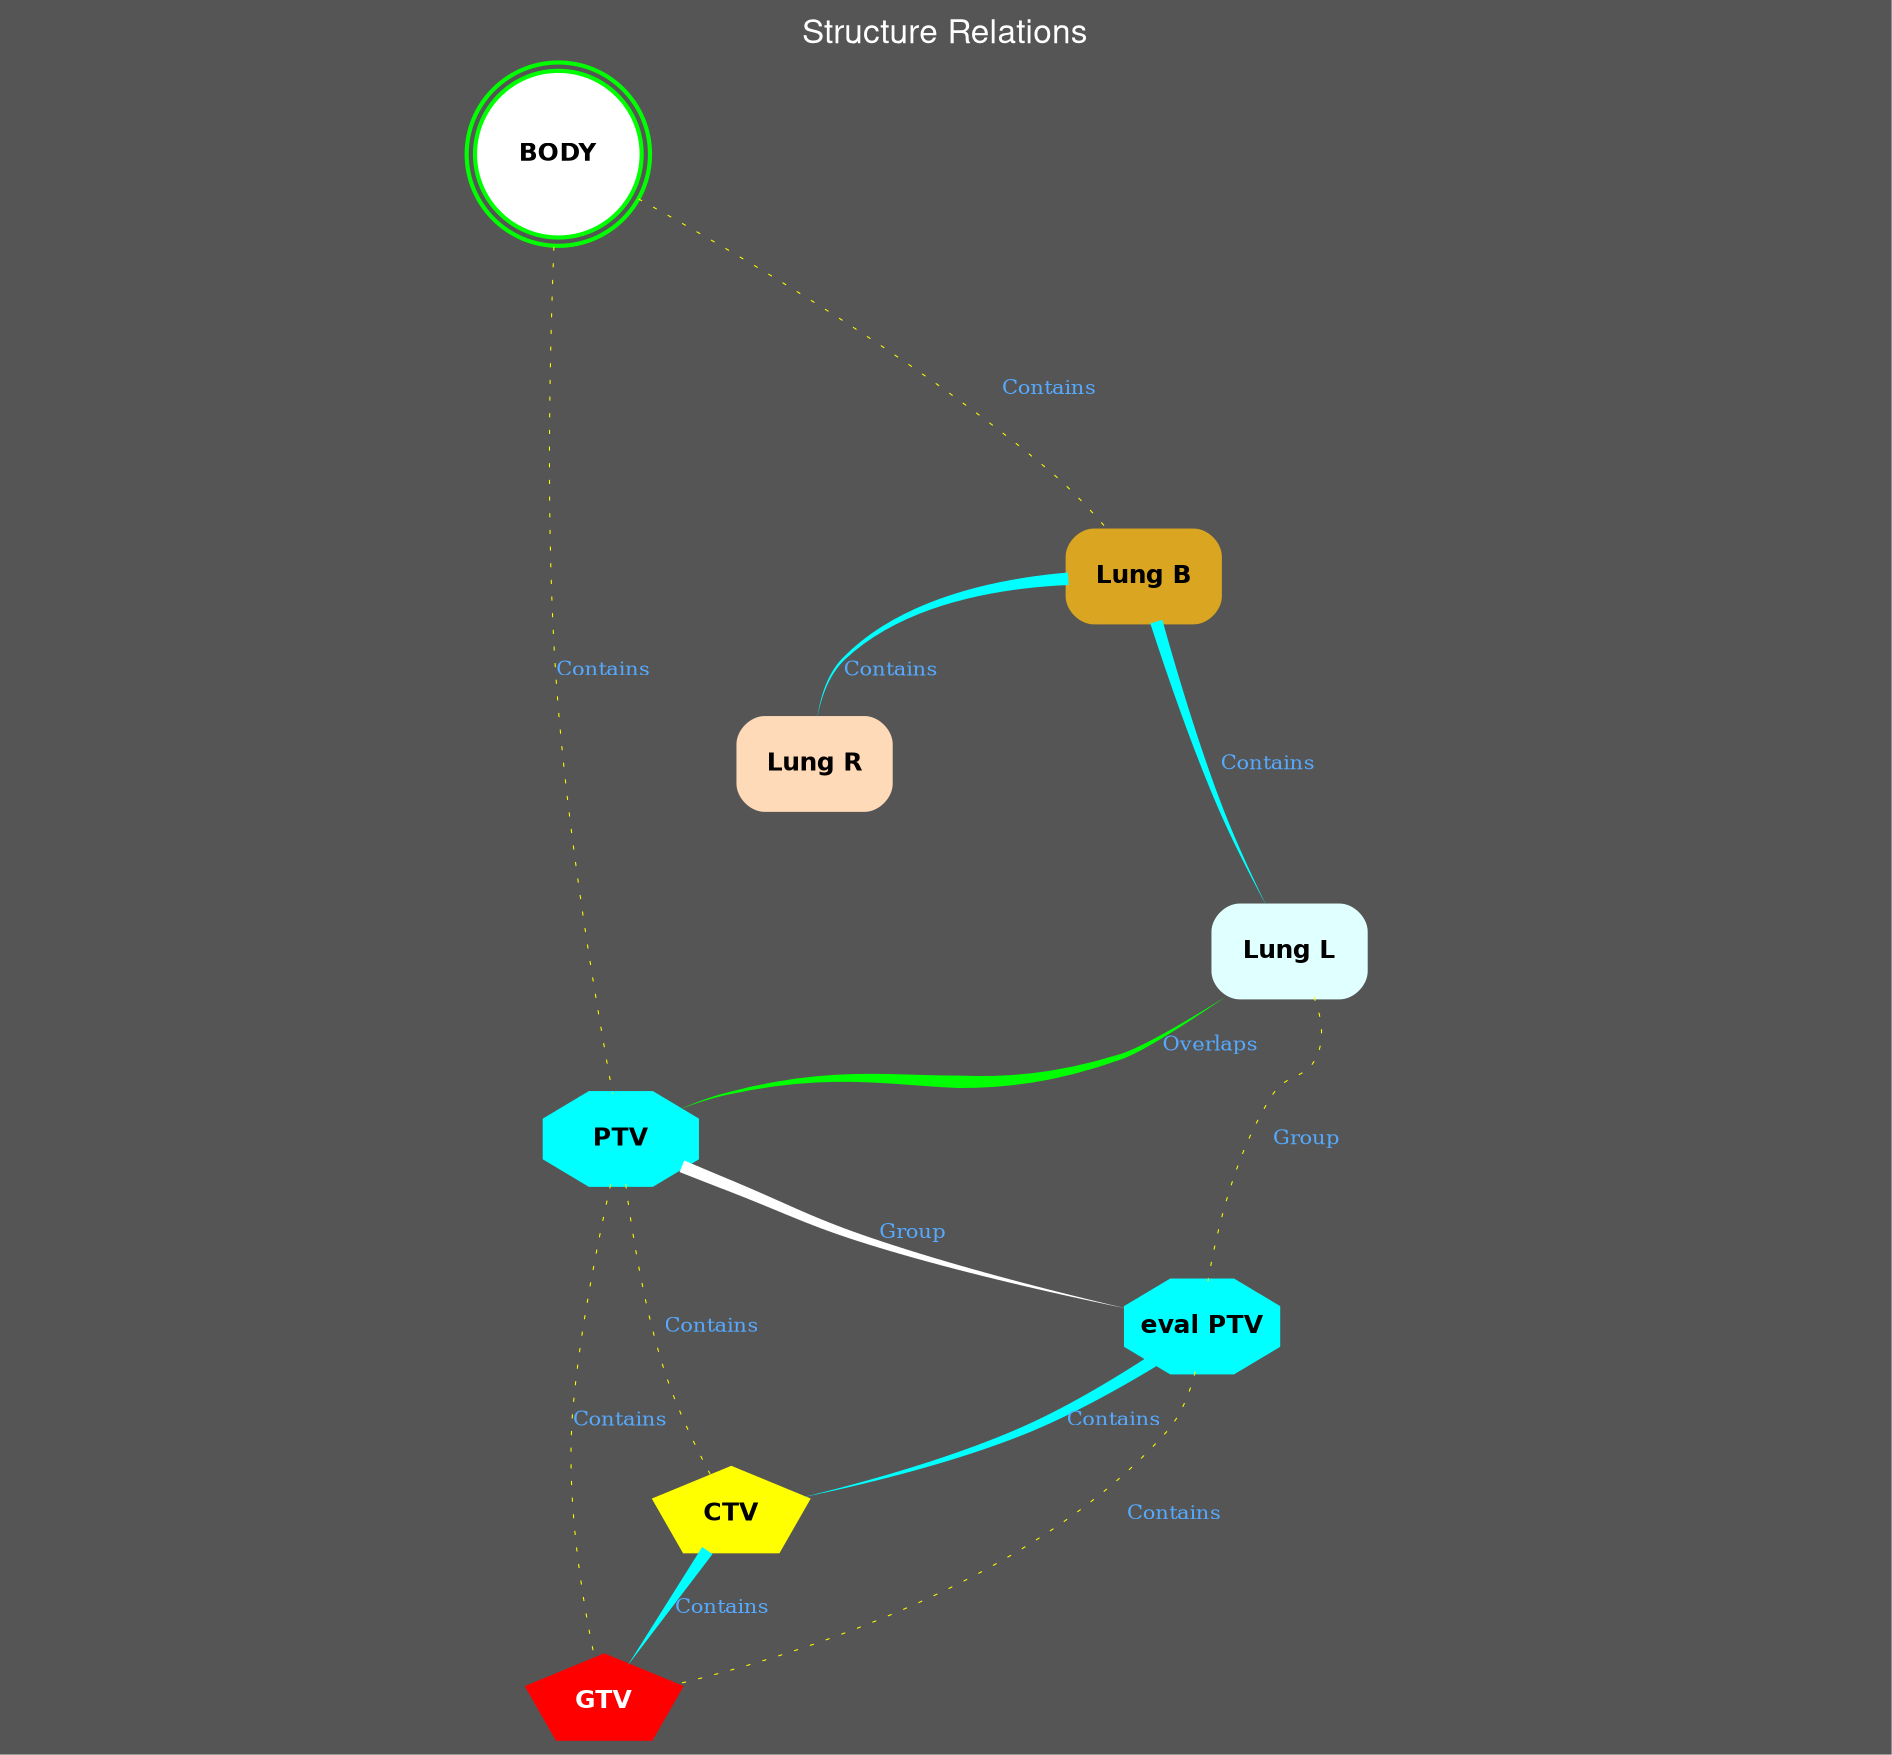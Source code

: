 strict graph "" {
	graph [bb="0,0,825,826.2",
		bgcolor="#555555",
		clusterrank=none,
		fontcolor=white,
		fontname="Helvetica,,Arial,sans-serif",
		fontsize=16,
		label="Structure Relations",
		labelloc=t,
		lheight=0.25,
		lp="412.5,813.2",
		lwidth=1.92
	];
	node [fixedsize=shape,
		fontcolor=black,
		fontname="Helvetica-Bold",
		fontsize=12,
		height=0.6,
		label="\N",
		labelloc=c,
		nojustify=True,
		penwidth=3,
		style=filled,
		width=1
	];
	edge [arrowhead=none,
		arrowtail=none,
		color="#e27dd6ff",
		fontcolor="#55AAFF",
		fontsize=10,
		labelfloat=False,
		labelfontname=Cambria,
		penwidth=3,
		style=solid
	];
	subgraph External {
		graph [cluster=True];
		1	[color="#00ff00",
			fillcolor=white,
			fontcolor="#000000",
			height=1.1111,
			label=BODY,
			penwidth=2,
			pos="583,760.2",
			shape=doublecircle,
			tooltip="ID: BODYROI: 1DICOM Type EXTERNALCode: BODYLabel: BodyScheme: 99VMS_STRUCTCODEVolume: 28951.626 ccLength: 33.8 cmRange: (\\
10.6cm, -23.2cm)",
			width=1.1111];
	}
	subgraph Target {
		graph [cluster=True];
		38	[color="#ff0000",
			fontcolor="#FFFFFF",
			height=0.59722,
			label=GTV,
			pos="333,21.5",
			shape=pentagon,
			tooltip="ID: GTVROI: 38DICOM Type GTVCode: GTVpLabel: Primary Gross Tumor VolumeScheme: 99VMS_STRUCTCODEVolume: 8.03 ccLength: 2.6 \\
cmRange: (-0.4cm, -3cm)"];
		24	[color="#ffff00",
			fontcolor="#000000",
			height=0.59722,
			label=CTV,
			pos="419,111.5",
			shape=pentagon,
			tooltip="ID: CTVROI: 24DICOM Type GTVCode: ITVLabel: Internal Target VolumeScheme: 99VMS_STRUCTCODEVolume: 34.45 ccLength: 3.6 cm\\
Range: (0cm, -3.6cm)"];
		30	[color="#00ffff",
			fontcolor="#000000",
			height=0.59722,
			label=PTV,
			pos="309,291.5",
			shape=octagon,
			tooltip="ID: PTVROI: 30DICOM Type PTVCode: PTVpLabel: Primary Planning Target VolumeScheme: 99VMS_STRUCTCODEVolume: 74.649 ccLength: \\
4.6 cmRange: (0.6cm, -4.0cm)"];
		41	[color="#00ffff",
			fontcolor="#000000",
			height=0.59722,
			label="eval PTV",
			pos="322,201.5",
			shape=octagon,
			tooltip="ID: eval PTVROI: 41DICOM Type PTVCode: PTVpLabel: Primary Planning Target VolumeScheme: 99VMS_STRUCTCODEVolume: 74.649 cc\\
Length: 4.6 cmRange: (0.6cm, -4.0cm)"];
	}
	subgraph Organ {
		graph [cluster=True];
		26	[color="#e0ffff",
			fontcolor="#000000",
			height=0.59722,
			label="Lung L",
			pos="443,381.5",
			shape=rectangle,
			style="rounded, filled",
			tooltip="ID: Lung LROI: 26DICOM Type ORGANCode: 7310Label: Left lungScheme: FMAVolume: 1776 ccLength: 24.2 cmRange: (5.8cm, -18.4cm)"];
		27	[color="#ffdab9",
			fontcolor="#000000",
			height=0.59722,
			label="Lung R",
			pos="498,471.5",
			shape=rectangle,
			style="rounded, filled",
			tooltip="ID: Lung RROI: 27DICOM Type ORGANCode: 7309Label: Right lungScheme: FMAVolume: 2556.676 ccLength: 23.8 cmRange: (6.6cm, \\
-17.2cm)"];
		25	[color="#daa520",
			fontcolor="#000000",
			height=0.59722,
			label="Lung B",
			pos="184,561.5",
			shape=rectangle,
			style="rounded, filled",
			tooltip="ID: Lung BROI: 25DICOM Type ORGANCode: 68877Label: Pair of lungsScheme: FMAVolume: 4332.676 ccLength: 25 cmRange: (6.6cm, \\
-18.4cm)"];
		2	[color="#f0fff0",
			fontcolor="#000000",
			label=Skin,
			pos="341,651.6",
			shape=point,
			style=invis,
			tooltip="ID: SkinROI: 2DICOM Type ORGANCode: 7163Label: SkinScheme: FMAVolume: 1726.808 ccLength: 33.8 cmRange: (10.6cm, -23.2cm)",
			width=0.6];
	}
	26 -- 38	[color=cyan,
		dir=forward,
		label=Contains,
		lp="552.5,201.5",
		penwidth=6,
		pos="479.29,368.62 491.58,362.66 503.96,354.07 511,342 568.38,243.57 526.39,185.33 464,90 441.72,55.963 396.58,38.168 365.57,29.569",
		style=invis];
	26 -- 24	[color=cyan,
		dir=forward,
		label=Contains,
		lp="455.5,246.5",
		penwidth=6,
		pos="442.56,359.94 441.6,323.54 438.75,245.45 431,180 429.03,163.33 425.59,144.55 422.89,131.04",
		style=invis];
	26 -- 30	[color=green,
		dir=both,
		label=Overlaps,
		lp="385.5,336.5",
		penwidth=6,
		pos="406.83,364.36 393.88,358.02 379.43,350.28 367,342 353.12,332.75 338.85,320.62 327.94,310.68",
		style=tapered];
	26 -- 41	[color=yellow,
		dir=forward,
		label=Group,
		lp="410.5,291.5",
		penwidth=0.5,
		pos="428.9,359.83 419.79,346.47 407.69,328.71 397,313 375.75,281.75 351.15,245.5 336.09,223.28",
		style=dotted];
	27 -- 26	[label=Disjoint,
		lp="476,426.5",
		pos="473.3,449.71 468.03,444.36 462.89,438.32 459,432 453.6,423.23 449.84,412.46 447.32,403.2",
		style=invis];
	27 -- 38	[label=Disjoint,
		lp="620,246.5",
		pos="520.71,449.69 526.28,444.16 532.06,438.04 537,432 586.68,371.31 621.83,347.02 607,270 585.28,157.22 556.24,115.25 455,61 426.71,\\
45.842 391.49,35.53 366.17,29.422",
		style=invis];
	27 -- 24	[label=Disjoint,
		lp="586,291.5",
		pos="510.59,449.72 539.28,399.45 602.97,268.84 549,180 528.07,145.55 483.22,127.89 452.1,119.42",
		style=invis];
	27 -- 30	[label=Disjoint,
		lp="381,381.5",
		pos="461.99,459.5 432.56,448.99 391.47,430.6 364,403 338.45,377.33 322.67,337.4 314.89,313.22",
		style=invis];
	27 -- 41	[label=Disjoint,
		lp="497,336.5",
		pos="499.12,449.9 499.67,427.21 498.57,389.97 488,360 472.01,314.66 462.35,303.64 428,270 404.62,247.1 372.24,227.86 349.44,215.86",
		style=invis];
	25 -- 26	[color=cyan,
		dir=forward,
		label=Contains,
		lp="369.5,471.5",
		penwidth=6,
		pos="217.74,539.71 238.73,526.61 266.17,509.17 290,493 334.6,462.73 385.06,425.74 415.43,403.16",
		style=tapered];
	25 -- 27	[color=cyan,
		dir=forward,
		label=Contains,
		lp="324.5,516.5",
		penwidth=6,
		pos="220.19,543.73 244.13,533.15 276.45,519.87 306,511 359.24,495.02 422.79,483.75 461.77,477.69",
		style=tapered];
	25 -- 38	[color=cyan,
		dir=forward,
		label=Contains,
		lp="64.5,291.5",
		penwidth=6,
		pos="147.74,553.73 106.86,543.76 46,520.81 46,472.5 46,472.5 46,472.5 46,110.5 46,58.319 221.61,33.927 298.1,25.778",
		style=invis];
	25 -- 24	[color=cyan,
		dir=forward,
		label=Contains,
		lp="113.5,336.5",
		penwidth=6,
		pos="166.03,539.95 133.53,500.21 70.509,409.76 95,331 134.28,204.7 212.95,208.64 332,151 352.66,140.99 376.54,130.5 394.04,123",
		style=invis];
	25 -- 30	[color=green,
		dir=both,
		label=Overlaps,
		lp="231.5,426.5",
		penwidth=6,
		pos="186.18,539.85 191.56,497.13 208.76,397.5 257,331 263.99,321.36 274.11,313.11 283.56,306.74",
		style=invis];
	25 -- 41	[color=cyan,
		dir=forward,
		label=Contains,
		lp="156.5,381.5",
		penwidth=6,
		pos="175.02,539.98 151.34,482.41 94.788,318.51 181,241 211.66,213.44 232.52,234.88 272,223 279.19,220.84 286.77,218.03 293.79,215.18",
		style=invis];
	2 -- 26	[label=Disjoint,
		lp="423,516.5",
		pos="351.05,632.3 364.25,607.74 387.55,562.53 403,522 418.71,480.8 431.63,430.74 438.24,403.19",
		style=invis];
	2 -- 27	[label=Disjoint,
		lp="473,561.5",
		pos="359,638.72 369.74,631.39 383.49,621.59 395,612 409.25,600.13 413.15,597.27 425,583 449.24,553.82 472.56,516.35 486.07,493.4",
		style=invis];
	2 -- 25	[label=Disjoint,
		lp="256,606.5",
		pos="320.04,645.15 298.66,639.04 265.03,627.86 239,612 225.95,604.04 213.14,592.79 203.18,583.02",
		style=invis];
	2 -- 38	[color=blue,
		dir=forward,
		label=Island,
		lp="12.5,336.5",
		pos="325.21,636.66 321.7,634.13 317.87,631.74 314,630 275.58,612.78 262.21,620.6 221,612 122.47,591.43 0,663.16 0,562.5 0,562.5 0,562.5 \\
0,110.5 0,49.133 214.06,29.601 298.93,24.269",
		style=invis];
	2 -- 24	[color=blue,
		dir=forward,
		label=Island,
		lp="637.5,381.5",
		pos="361.95,645.96 393.86,637.97 455.01,618.9 494,583 612.42,473.97 621.75,411.81 641,252 648.52,189.59 596.53,182.26 542,151 526.18,\\
141.93 480.64,128.8 449.64,120.46",
		style=invis];
	2 -- 30	[color=blue,
		dir=forward,
		label=Island,
		lp="273.5,471.5",
		pos="340.35,629.82 338.37,600.08 330.62,545.22 301,511 288.24,496.26 271.59,509.37 261,493 241.61,463.02 281.59,358 300.18,313.11",
		style=invis];
	2 -- 41	[color=blue,
		dir=forward,
		label=Island,
		lp="193.5,426.5",
		pos="334.25,630.67 323.99,602.22 302.5,549.19 273,511 265.49,501.27 261.33,501.01 252,493 220.43,465.91 198.36,469.81 181,432 161.09,\\
388.65 262.45,268.66 304.45,221.7",
		style=invis];
	1 -- 26	[color=cyan,
		dir=forward,
		label=Contains,
		lp="606.5,561.5",
		penwidth=6,
		pos="588.57,720.55 595.48,657.82 600.15,532.55 543,450 527.14,427.1 500.77,409.77 479.09,398.41",
		style=invis];
	1 -- 27	[color=cyan,
		dir=forward,
		label=Contains,
		lp="556.5,606.5",
		penwidth=6,
		pos="571.89,721.72 553.75,660.55 518.39,541.27 504.15,493.26",
		style=invis];
	1 -- 25	[color=yellow,
		dir=forward,
		label=Contains,
		lp="291.5,651.6",
		penwidth=0.5,
		pos="543.08,756.79 480.19,751.22 356.64,732.91 273,673.2 238.88,648.84 210.83,608.02 195.83,583.34",
		style=dotted];
	1 -- 2	[color=magenta,
		dir=forward,
		label="Cut-out",
		lp="376,696.7",
		pos="542.88,759.57 493.87,757.87 411.18,747.78 360,702.2 351.6,694.72 346.89,683.1 344.26,672.99",
		style=invis];
	1 -- 38	[color=cyan,
		dir=forward,
		label=Contains,
		lp="806.5,381.5",
		penwidth=6,
		pos="623.01,756.1 682.67,749.06 788,726.21 788,652.6 788,652.6 788,652.6 788,110.5 788,24.411 470.05,20.758 365.72,21.877",
		style=invis];
	1 -- 24	[color=cyan,
		dir=forward,
		label=Contains,
		lp="754.5,426.5",
		penwidth=6,
		pos="622,750.17 667.33,737.09 736,708.12 736,652.6 736,652.6 736,652.6 736,245.5 736,123 532.23,111.44 451.43,111.67",
		style=invis];
	1 -- 30	[color=yellow,
		dir=forward,
		label=Contains,
		lp="380.5,516.5",
		penwidth=0.5,
		pos="550.23,736.94 498.57,699.62 400.14,618.89 362,522 360.21,517.45 360.68,515.71 362,511 364.54,501.97 370.46,502.03 373,493 378.18,\\
474.6 379.82,467.85 373,450 363.01,423.83 343.51,428.07 331,403 316.5,373.95 311.55,336.11 309.87,313.1",
		style=dotted];
	1 -- 41	[color=cyan,
		dir=forward,
		label=Contains,
		lp="691.5,471.5",
		penwidth=6,
		pos="616.27,737.64 641.19,718.6 671,688.36 671,652.6 671,652.6 671,652.6 671,515.5 671,402.74 700.1,333.61 607,270 576.73,249.32 478.69,\\
260.37 443,252 429.17,248.76 426.35,245.85 413,241 390.8,232.93 384.71,232.3 363,223 358.32,221 353.41,218.71 348.69,216.41",
		style=invis];
	24 -- 38	[color=cyan,
		dir=forward,
		label=Contains,
		lp="399.5,66.5",
		penwidth=6,
		pos="402.82,93.948 386.86,77.617 362.7,52.888 347.39,37.223",
		style=tapered];
	30 -- 38	[color=yellow,
		dir=forward,
		label=Contains,
		lp="300.5,156.5",
		penwidth=0.5,
		pos="296.23,269.79 289.02,256.86 280.73,239.57 277,223 272.8,204.36 274.74,198.98 277,180 283.38,126.4 310.05,67.544 324.16,39.365",
		style=dotted];
	30 -- 24	[color=yellow,
		dir=forward,
		label=Contains,
		lp="408.5,201.5",
		penwidth=0.5,
		pos="327.49,271.82 339.69,258.85 355.49,240.77 367,223 386.83,192.39 403.49,153.03 412.28,130.5",
		style=dotted];
	30 -- 41	[color=white,
		dir=forward,
		label=Group,
		lp="326.5,246.5",
		penwidth=6,
		pos="309.99,269.71 310.59,260.83 311.53,250.37 313,241 313.91,235.17 315.23,228.91 316.57,223.17",
		style=tapered];
	41 -- 38	[color=yellow,
		dir=forward,
		label=Contains,
		lp="347.5,111.5",
		penwidth=0.5,
		pos="323.28,179.73 325.45,144.7 329.79,74.418 331.86,40.987",
		style=dotted];
	41 -- 24	[color=cyan,
		dir=forward,
		label=Contains,
		lp="361.5,156.5",
		penwidth=6,
		pos="327.17,179.87 330.43,170.19 335.48,159.05 343,151 355.93,137.17 374.93,127.54 390.69,121.38",
		style=tapered];
}
